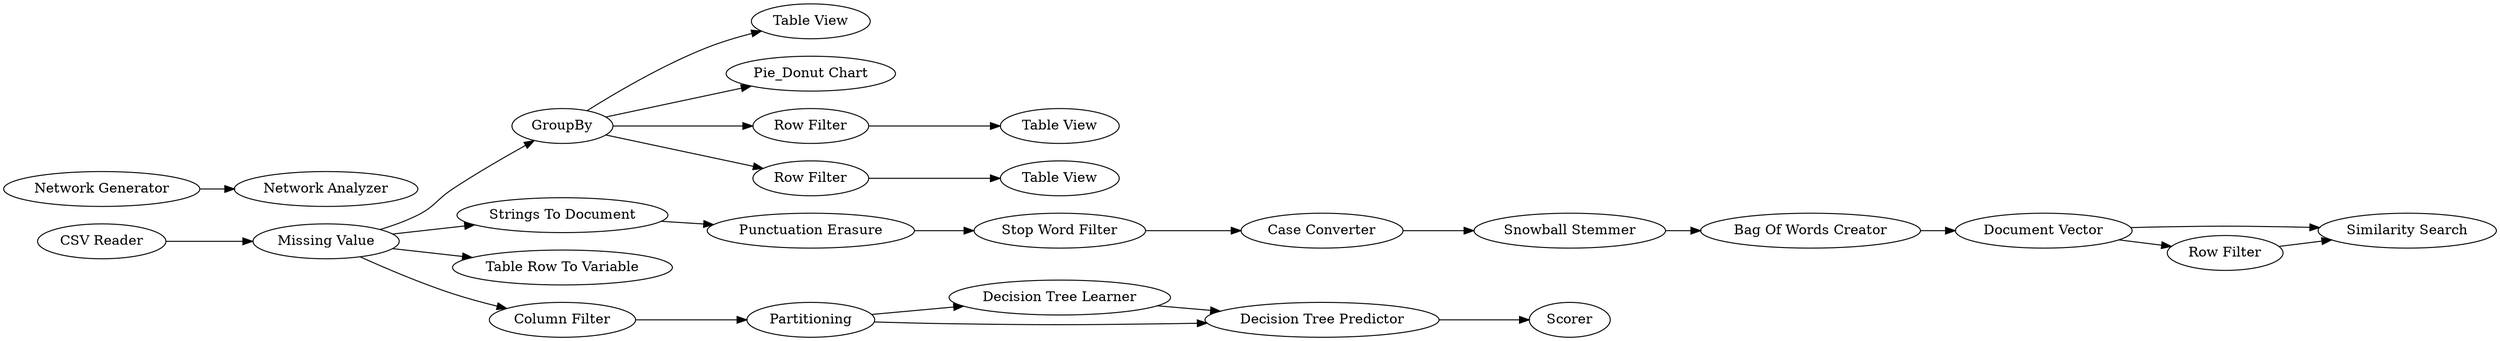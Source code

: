 digraph {
	2 [label="CSV Reader"]
	3 [label=GroupBy]
	6 [label="Table View"]
	7 [label="Strings To Document"]
	10 [label="Table Row To Variable"]
	11 [label="Network Generator"]
	12 [label="Network Analyzer"]
	15 [label="Column Filter"]
	17 [label=Partitioning]
	64 [label="Decision Tree Learner"]
	65 [label="Decision Tree Predictor"]
	69 [label=Scorer]
	70 [label="Missing Value"]
	71 [label="Pie_Donut Chart"]
	72 [label="Bag Of Words Creator"]
	73 [label="Similarity Search"]
	74 [label="Punctuation Erasure"]
	75 [label="Stop Word Filter"]
	76 [label="Case Converter"]
	77 [label="Snowball Stemmer"]
	78 [label="Document Vector"]
	79 [label="Row Filter"]
	80 [label="Table View"]
	81 [label="Row Filter"]
	82 [label="Row Filter"]
	83 [label="Table View"]
	2 -> 70
	3 -> 6
	3 -> 71
	3 -> 81
	3 -> 82
	7 -> 74
	11 -> 12
	15 -> 17
	17 -> 64
	17 -> 65
	64 -> 65
	65 -> 69
	70 -> 3
	70 -> 7
	70 -> 15
	70 -> 10
	72 -> 78
	74 -> 75
	75 -> 76
	76 -> 77
	77 -> 72
	78 -> 79
	78 -> 73
	79 -> 73
	81 -> 80
	82 -> 83
	rankdir=LR
}
